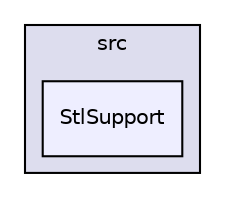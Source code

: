 digraph "include/Eigen/src/StlSupport" {
  compound=true
  node [ fontsize="10", fontname="Helvetica"];
  edge [ labelfontsize="10", labelfontname="Helvetica"];
  subgraph clusterdir_17db75917637b7e81f1284e33243b998 {
    graph [ bgcolor="#ddddee", pencolor="black", label="src" fontname="Helvetica", fontsize="10", URL="dir_17db75917637b7e81f1284e33243b998.html"]
  dir_5d9bd2c15c6f0dd500d8644312b3859c [shape=box, label="StlSupport", style="filled", fillcolor="#eeeeff", pencolor="black", URL="dir_5d9bd2c15c6f0dd500d8644312b3859c.html"];
  }
}
